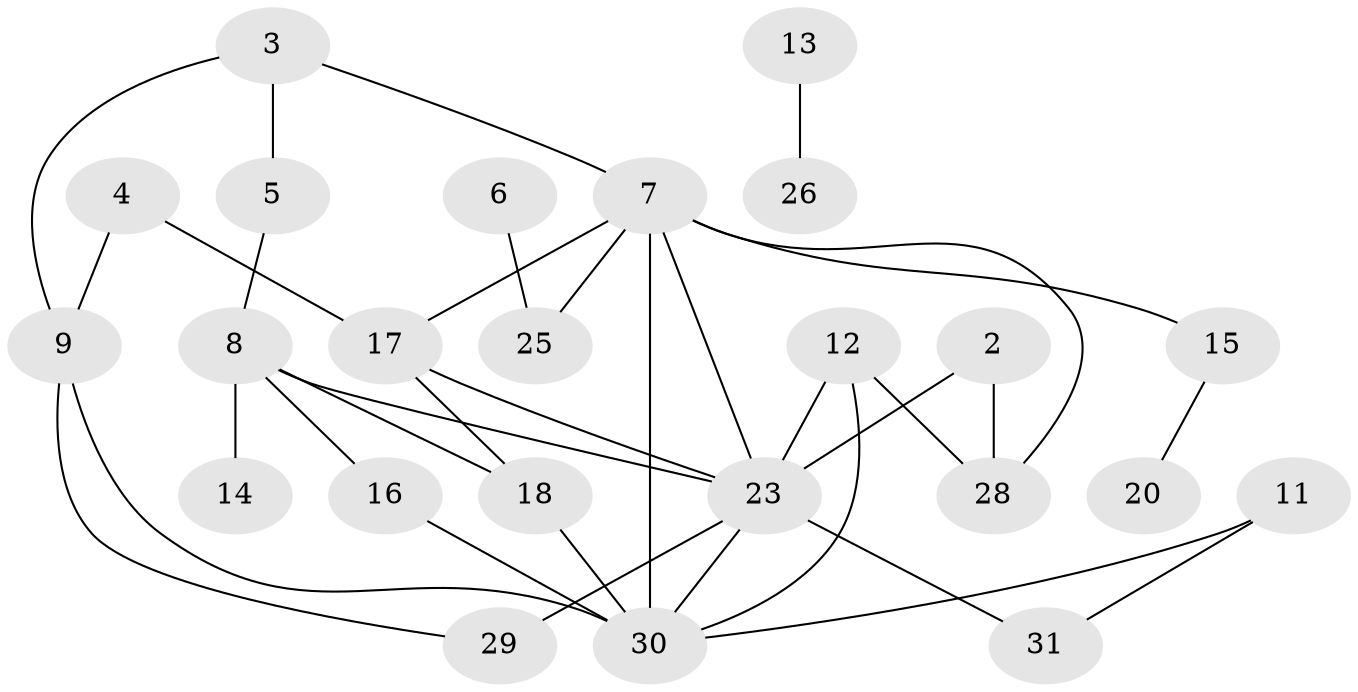 // original degree distribution, {0: 0.11666666666666667, 2: 0.2833333333333333, 3: 0.11666666666666667, 1: 0.25, 6: 0.08333333333333333, 5: 0.03333333333333333, 4: 0.1, 8: 0.016666666666666666}
// Generated by graph-tools (version 1.1) at 2025/33/03/09/25 02:33:38]
// undirected, 24 vertices, 35 edges
graph export_dot {
graph [start="1"]
  node [color=gray90,style=filled];
  2;
  3;
  4;
  5;
  6;
  7;
  8;
  9;
  11;
  12;
  13;
  14;
  15;
  16;
  17;
  18;
  20;
  23;
  25;
  26;
  28;
  29;
  30;
  31;
  2 -- 23 [weight=1.0];
  2 -- 28 [weight=1.0];
  3 -- 5 [weight=2.0];
  3 -- 7 [weight=1.0];
  3 -- 9 [weight=1.0];
  4 -- 9 [weight=1.0];
  4 -- 17 [weight=1.0];
  5 -- 8 [weight=2.0];
  6 -- 25 [weight=1.0];
  7 -- 15 [weight=1.0];
  7 -- 17 [weight=1.0];
  7 -- 23 [weight=1.0];
  7 -- 25 [weight=1.0];
  7 -- 28 [weight=2.0];
  7 -- 30 [weight=3.0];
  8 -- 14 [weight=1.0];
  8 -- 16 [weight=1.0];
  8 -- 18 [weight=1.0];
  8 -- 23 [weight=1.0];
  9 -- 29 [weight=1.0];
  9 -- 30 [weight=1.0];
  11 -- 30 [weight=1.0];
  11 -- 31 [weight=2.0];
  12 -- 23 [weight=1.0];
  12 -- 28 [weight=2.0];
  12 -- 30 [weight=1.0];
  13 -- 26 [weight=1.0];
  15 -- 20 [weight=1.0];
  16 -- 30 [weight=1.0];
  17 -- 18 [weight=1.0];
  17 -- 23 [weight=1.0];
  18 -- 30 [weight=1.0];
  23 -- 29 [weight=2.0];
  23 -- 30 [weight=1.0];
  23 -- 31 [weight=2.0];
}
